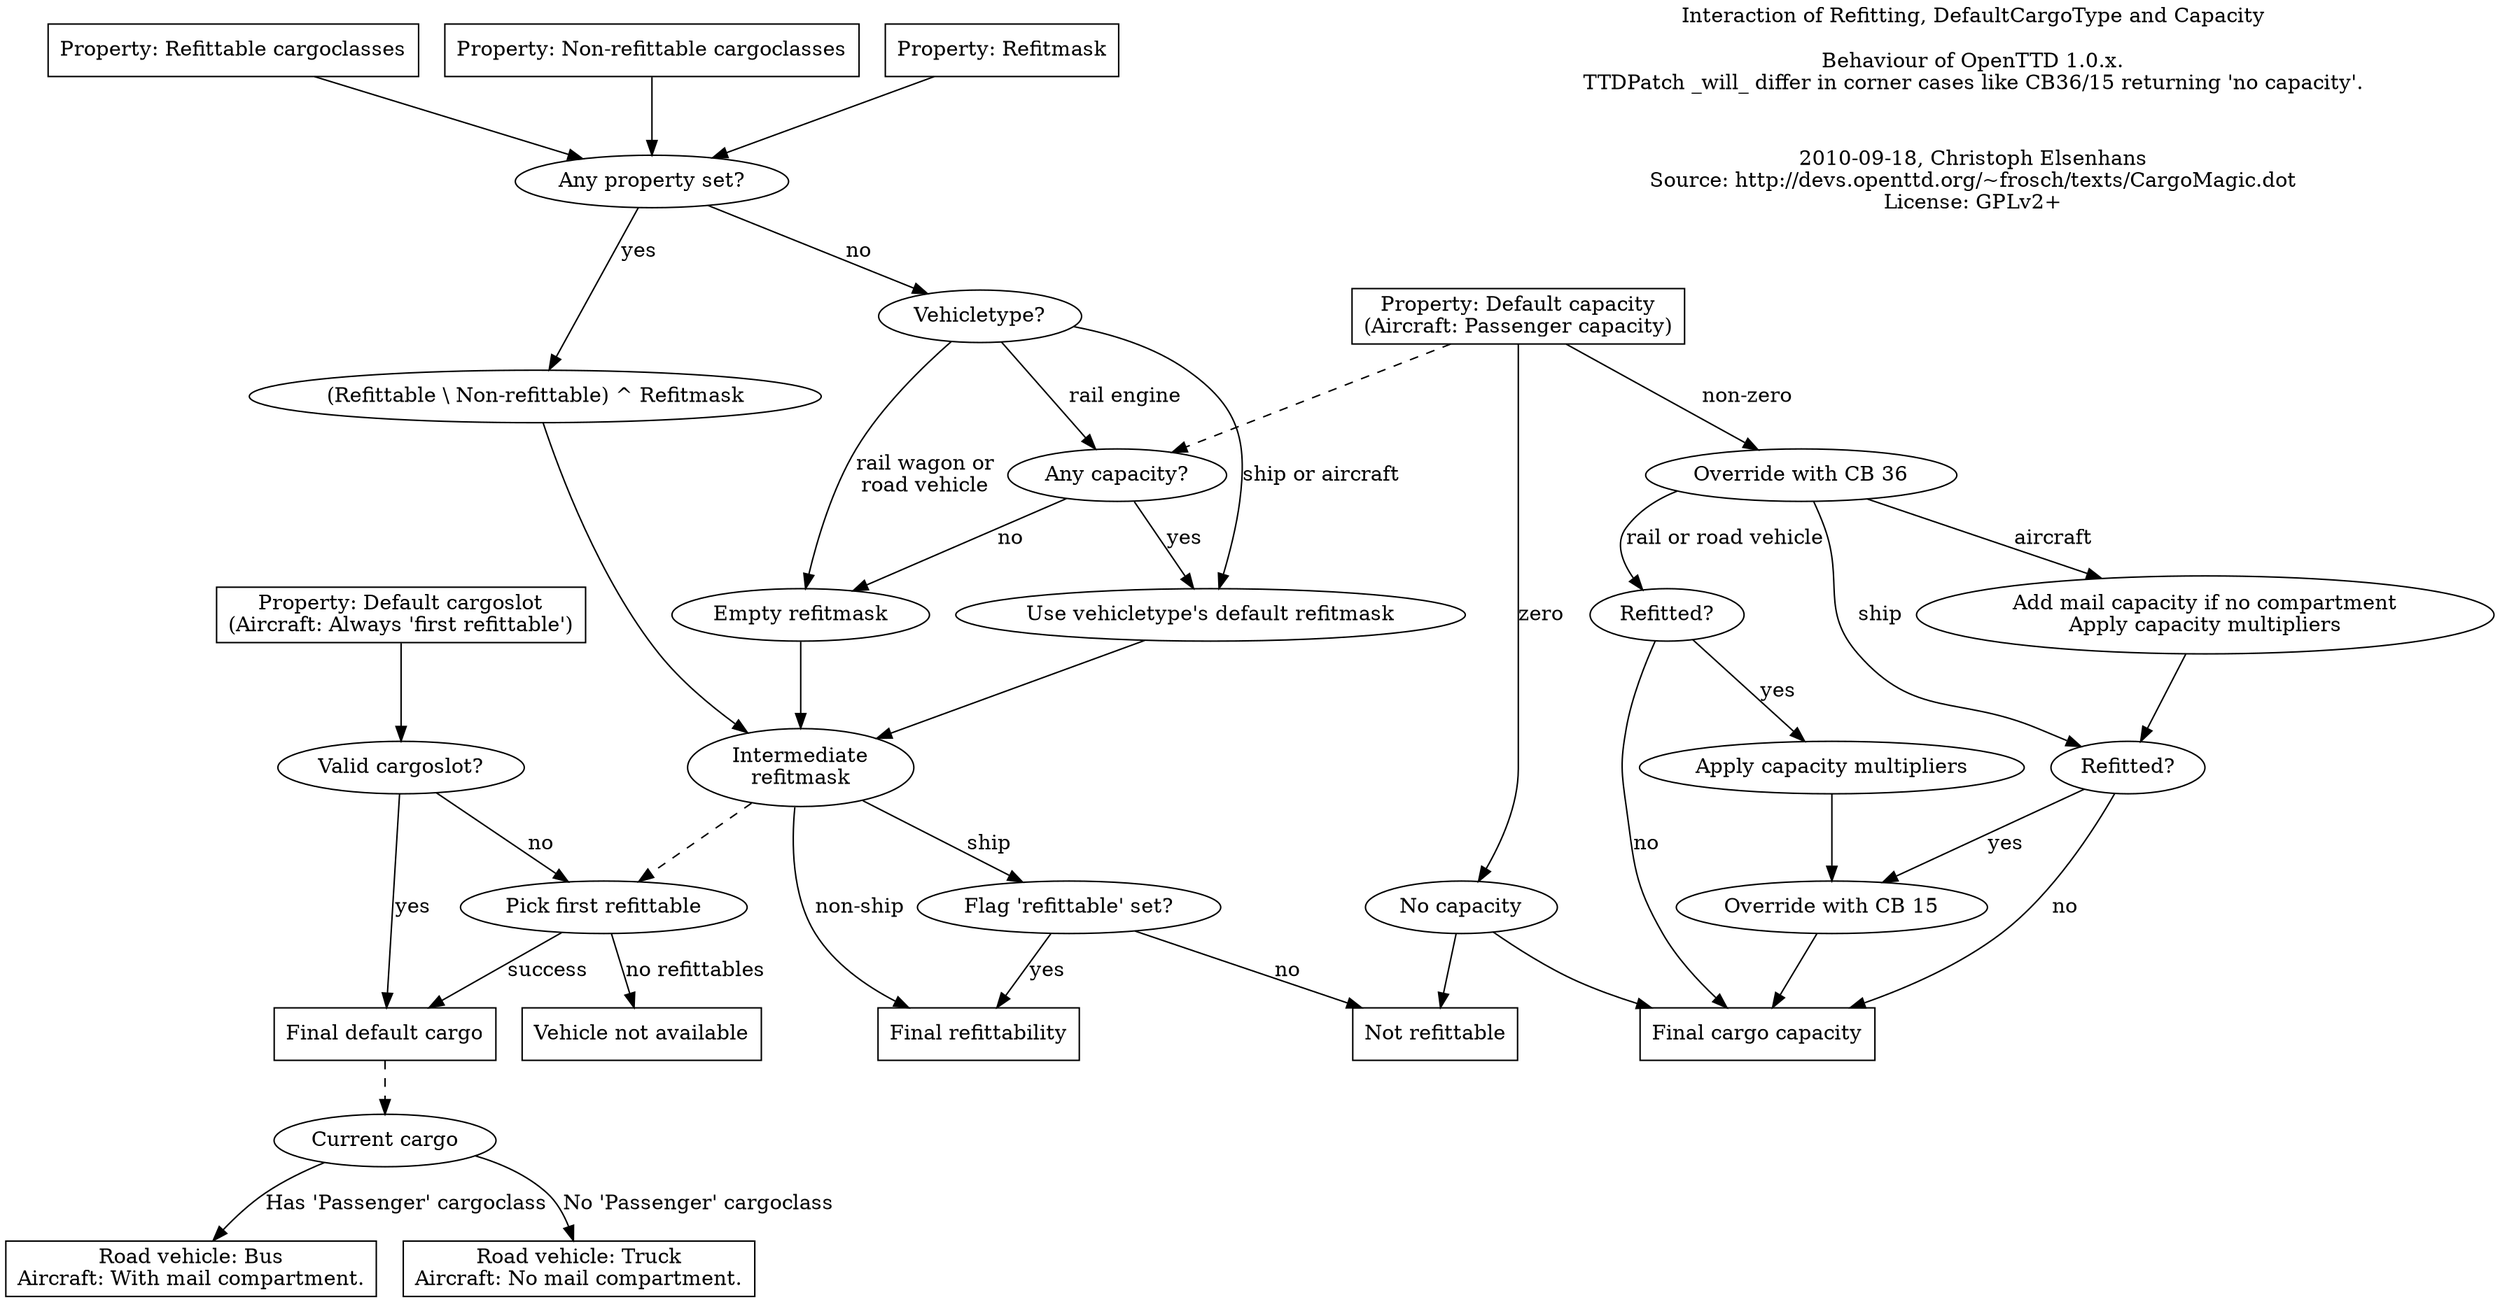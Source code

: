 #!dot -O -Tpng
#
# Copyright 2010 Christoph Elsenhans
#
# This program is free software; you can redistribute it and/or modify
# it under the terms of the GNU General Public License as published by
# the Free Software Foundation; either version 2 of the License, or
# (at your option) any later version.
#
# This program is distributed in the hope that it will be useful,
# but WITHOUT ANY WARRANTY; without even the implied warranty of
# MERCHANTABILITY or FITNESS FOR A PARTICULAR PURPOSE.  See the
# GNU General Public License for more details.
#
# You should have received a copy of the GNU General Public License
# along with this program; if not, write to the Free Software
# Foundation, Inc., 675 Mass Ave, Cambridge, MA 02139, USA.
#

digraph CargoMagic {
  PDC [shape=box label="Property: Default cargoslot\n(Aircraft: Always 'first refittable')"]
  PPC [shape=box label="Property: Refittable cargoclasses"]
  PNC [shape=box label="Property: Non-refittable cargoclasses"]
  PRM [shape=box label="Property: Refitmask"]
  PCC [shape=box label="Property: Default capacity\n(Aircraft: Passenger capacity)"]

  FRM [shape=box label="Final refittability"]
  FDC [shape=box label="Final default cargo"]
  FNA [shape=box label="Vehicle not available"]
  FNRM [shape="box" label="Not refittable"]


  FCC [shape=box label="Final cargo capacity"]

  A [label="Any property set?"]
  PRM -> A
  PPC -> A
  PNC -> A

  B [label="(Refittable \\ Non-refittable) ^ Refitmask"]
  A -> B [label="yes"]
  B -> IRM

  IRM [label="Intermediate\nrefitmask"]
  IRM -> FRM [label="non-ship"]
  IRM -> SRM [label="ship"]

  SRM [label="Flag 'refittable' set?"]
  SRM -> FRM [label="yes"]
  SRM -> FNRM [label="no"]

  ERM [label="Empty refitmask"]
  ERM -> IRM

  A -> C [label="no"]

  C [label="Vehicletype?"]
  C -> DRAIL [label="rail engine"]

  PCC -> DRAIL [style="dashed"]
  DRAIL [label="Any capacity?"]
  DRAIL -> DRM [label="yes"]
  DRAIL -> ERM [label="no"]
  
  C -> ERM [label="rail wagon or\nroad vehicle"]
  C -> DRM [label="ship or aircraft"]

  DRM [label="Use vehicletype's default refitmask"]
  DRM -> IRM

  PDC -> H
  H [label="Valid cargoslot?"]
  H -> FDC [label="yes"]
  H -> G [label="no"]

  IRM -> G [style="dashed"]
  G [label="Pick first refittable"]
  G -> FDC [label="success"]
  G -> FNA [label="no refittables"]

  FDC -> CC [style="dashed"]
  CC [label="Current cargo"]

  PAX [shape=box label="Road vehicle: Bus\nAircraft: With mail compartment."]
  CC -> PAX [label="Has 'Passenger' cargoclass"]

  NPAX [shape=box label="Road vehicle: Truck\nAircraft: No mail compartment."]
  CC -> NPAX [label="No 'Passenger' cargoclass"]

  NOC [label="No capacity"]
  NOC -> FNRM
  NOC -> FCC

  PCC -> NOC [label="zero"]
  PCC -> L [label="non-zero"]

  L [label="Override with CB 36"]
  L -> AIRC [label="aircraft"]
  L -> NOCAPMULT [label="ship"]
  L -> NAIR [label="rail or road vehicle"]

  NAIR [label="Refitted?"]
  NAIR -> FCC [label="no"]
  NAIR -> M [label="yes"]

  AIRC [label="Add mail capacity if no compartment\nApply capacity multipliers"]
  AIRC -> NOCAPMULT
  NOCAPMULT [label="Refitted?"]
  NOCAPMULT -> N [label="yes"]
  NOCAPMULT -> FCC [label="no"]

  M [label="Apply capacity multipliers"]
  M -> N

  N [label="Override with CB 15"]
  N -> FCC

# Tell me how to do it better :)
  SEPARATOR [shape=none label="                                                           "]

  TITLE [shape=none margin=0 label="\
Interaction of Refitting, DefaultCargoType and Capacity\n\n\
Behaviour of OpenTTD 1.0.x.\nTTDPatch _will_ differ in corner cases like CB36/15 returning 'no capacity'."]

  ABOUT [shape=none margin=0 label="\
2010-09-18, Christoph Elsenhans\n\
Source: http://devs.openttd.org/~frosch/texts/CargoMagic.dot\n\
License: GPLv2+"]

  TITLE -> ABOUT [style=invis]
}
